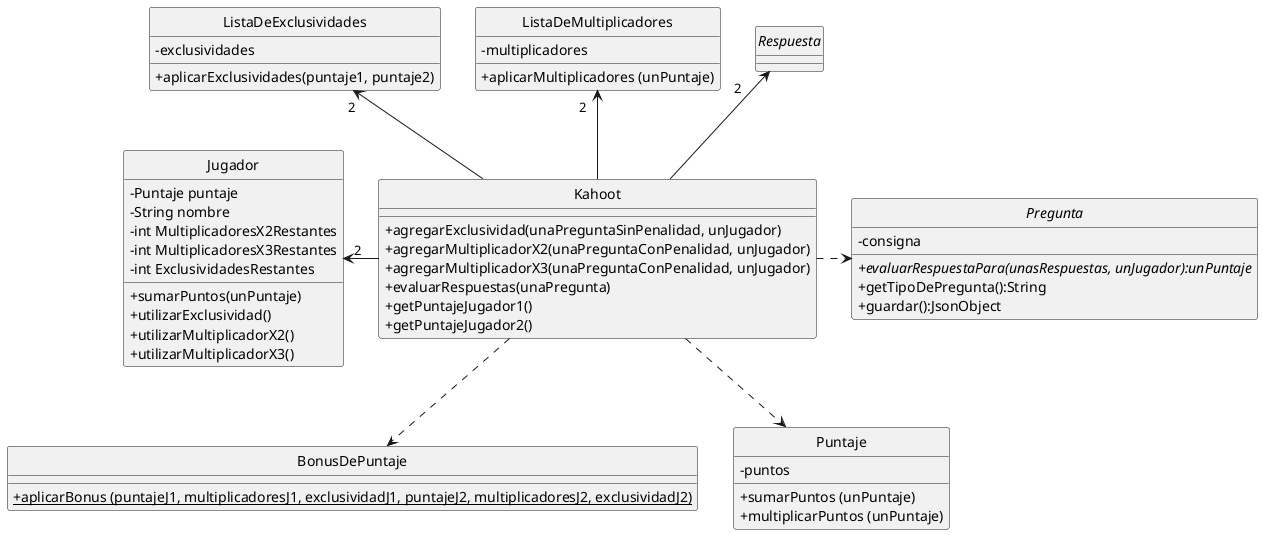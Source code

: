 @startuml

skinparam classAttributeIconSize 0
skinparam shadowing false
hide circle

class Jugador {
    -Puntaje puntaje
    -String nombre
    -int MultiplicadoresX2Restantes
    -int MultiplicadoresX3Restantes
    -int ExclusividadesRestantes
    +sumarPuntos(unPuntaje)
    +utilizarExclusividad()
    +utilizarMultiplicadorX2()
    +utilizarMultiplicadorX3()
}

class Kahoot {
    +agregarExclusividad(unaPreguntaSinPenalidad, unJugador)
    +agregarMultiplicadorX2(unaPreguntaConPenalidad, unJugador)
    +agregarMultiplicadorX3(unaPreguntaConPenalidad, unJugador)
    +evaluarRespuestas(unaPregunta)
    +getPuntajeJugador1()
    +getPuntajeJugador2()
}

abstract class Pregunta {
    -consigna
    {abstract}+evaluarRespuestaPara(unasRespuestas, unJugador):unPuntaje
    +getTipoDePregunta():String
    +guardar():JsonObject
}

class BonusDePuntaje {
    +{static}aplicarBonus (puntajeJ1, multiplicadoresJ1, exclusividadJ1, puntajeJ2, multiplicadoresJ2, exclusividadJ2)
}

class ListaDeExclusividades {
    -exclusividades
    +aplicarExclusividades(puntaje1, puntaje2)
}

class ListaDeMultiplicadores {
    -multiplicadores
    +aplicarMultiplicadores (unPuntaje)
}

interface Respuesta {
}

class Puntaje {
    -puntos
    +sumarPuntos (unPuntaje)
    +multiplicarPuntos (unPuntaje)
}

Jugador " 2" <- Kahoot
Kahoot .> Pregunta
Respuesta "2      " <-- Kahoot

Kahoot ..> BonusDePuntaje
Kahoot ..> Puntaje

ListaDeExclusividades "2  "<-- Kahoot
ListaDeMultiplicadores "2   "<-- Kahoot

@enduml